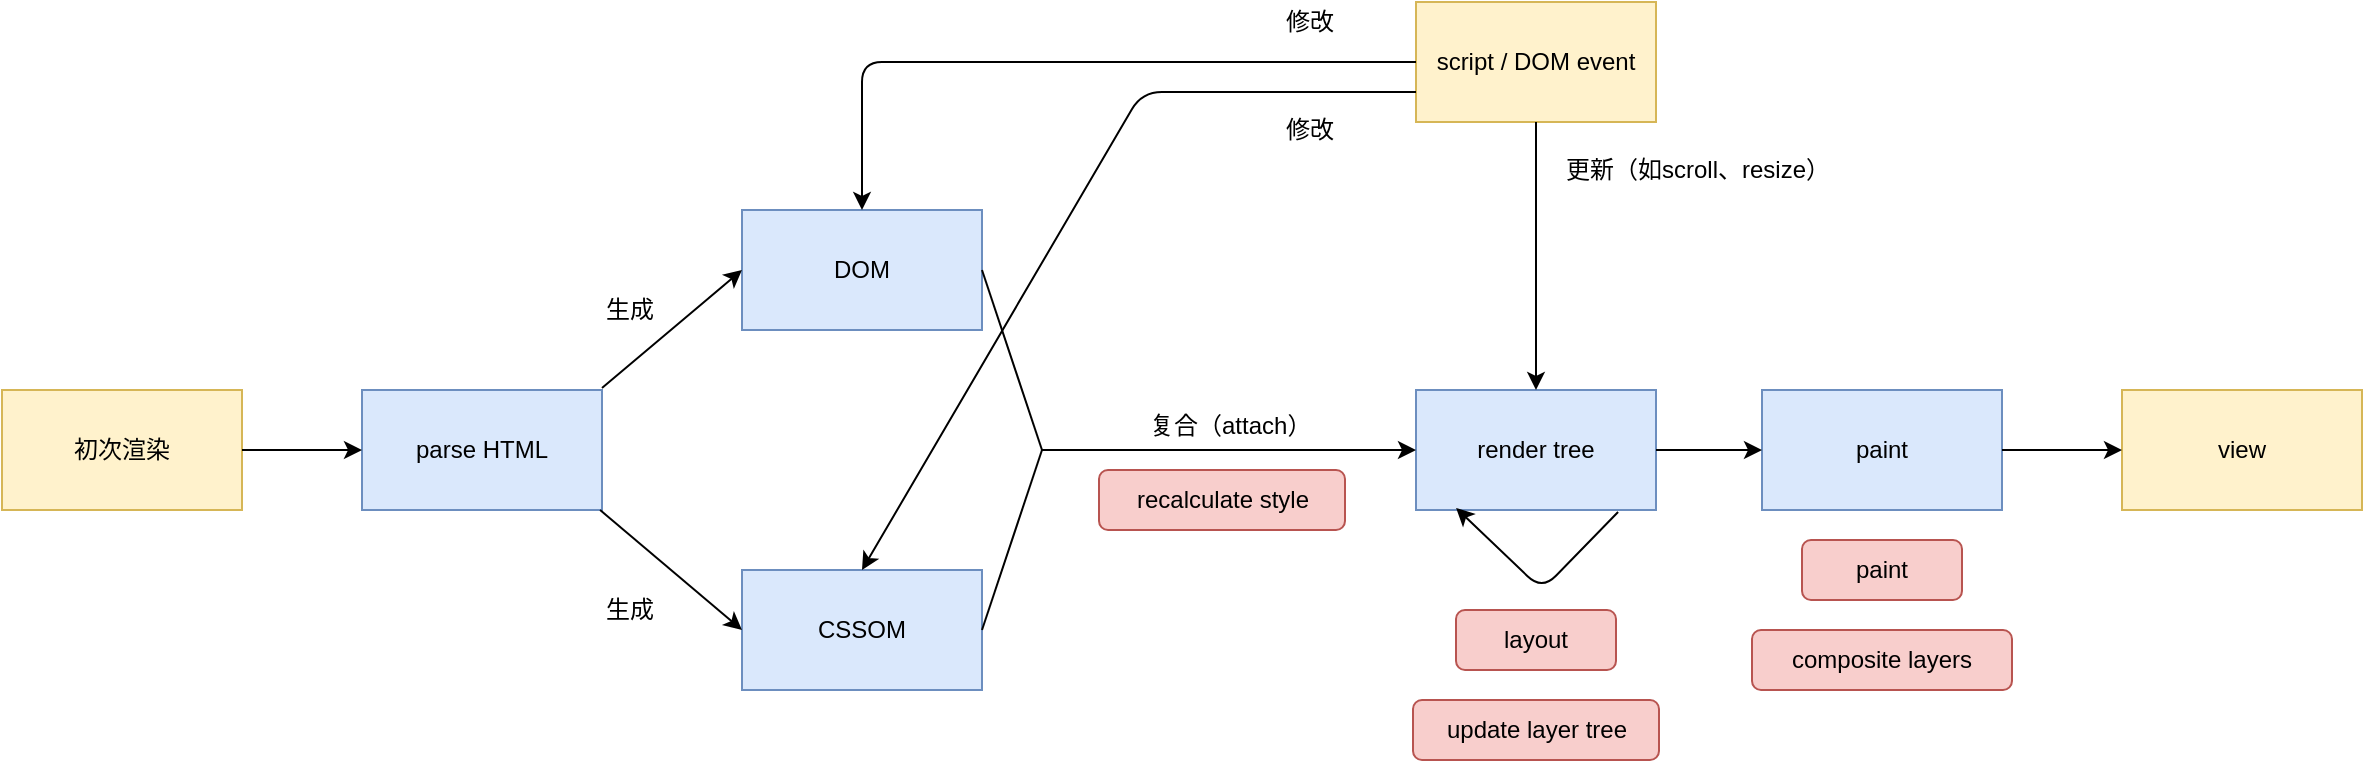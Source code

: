 <mxfile version="10.6.9" type="device"><diagram id="n-bofzP3hX_uUrOven1U" name="Page-1"><mxGraphModel dx="948" dy="563" grid="1" gridSize="10" guides="1" tooltips="1" connect="1" arrows="1" fold="1" page="1" pageScale="1" pageWidth="1654" pageHeight="2336" math="0" shadow="0"><root><mxCell id="0"/><mxCell id="1" parent="0"/><mxCell id="1QxWJMm5dBJshfEqZyxM-3" value="初次渲染" style="rounded=0;whiteSpace=wrap;html=1;fillColor=#fff2cc;strokeColor=#d6b656;" vertex="1" parent="1"><mxGeometry x="180" y="270" width="120" height="60" as="geometry"/></mxCell><mxCell id="1QxWJMm5dBJshfEqZyxM-5" value="parse HTML" style="rounded=0;whiteSpace=wrap;html=1;fillColor=#dae8fc;strokeColor=#6c8ebf;" vertex="1" parent="1"><mxGeometry x="360" y="270" width="120" height="60" as="geometry"/></mxCell><mxCell id="1QxWJMm5dBJshfEqZyxM-7" value="DOM" style="rounded=0;whiteSpace=wrap;html=1;fillColor=#dae8fc;strokeColor=#6c8ebf;" vertex="1" parent="1"><mxGeometry x="550" y="180" width="120" height="60" as="geometry"/></mxCell><mxCell id="1QxWJMm5dBJshfEqZyxM-8" value="CSSOM" style="rounded=0;whiteSpace=wrap;html=1;fillColor=#dae8fc;strokeColor=#6c8ebf;" vertex="1" parent="1"><mxGeometry x="550" y="360" width="120" height="60" as="geometry"/></mxCell><mxCell id="1QxWJMm5dBJshfEqZyxM-9" value="render tree" style="rounded=0;whiteSpace=wrap;html=1;fillColor=#dae8fc;strokeColor=#6c8ebf;" vertex="1" parent="1"><mxGeometry x="887" y="270" width="120" height="60" as="geometry"/></mxCell><mxCell id="1QxWJMm5dBJshfEqZyxM-10" value="paint" style="rounded=0;whiteSpace=wrap;html=1;fillColor=#dae8fc;strokeColor=#6c8ebf;" vertex="1" parent="1"><mxGeometry x="1060" y="270" width="120" height="60" as="geometry"/></mxCell><mxCell id="1QxWJMm5dBJshfEqZyxM-11" value="script / DOM event" style="rounded=0;whiteSpace=wrap;html=1;fillColor=#fff2cc;strokeColor=#d6b656;" vertex="1" parent="1"><mxGeometry x="887" y="76" width="120" height="60" as="geometry"/></mxCell><mxCell id="1QxWJMm5dBJshfEqZyxM-12" value="" style="endArrow=classic;html=1;entryX=0;entryY=0.5;entryDx=0;entryDy=0;exitX=1;exitY=0.5;exitDx=0;exitDy=0;" edge="1" parent="1" source="1QxWJMm5dBJshfEqZyxM-3" target="1QxWJMm5dBJshfEqZyxM-5"><mxGeometry width="50" height="50" relative="1" as="geometry"><mxPoint x="180" y="650" as="sourcePoint"/><mxPoint x="230" y="600" as="targetPoint"/></mxGeometry></mxCell><mxCell id="1QxWJMm5dBJshfEqZyxM-13" value="" style="endArrow=classic;html=1;entryX=0;entryY=0.5;entryDx=0;entryDy=0;exitX=1;exitY=-0.017;exitDx=0;exitDy=0;exitPerimeter=0;" edge="1" parent="1" source="1QxWJMm5dBJshfEqZyxM-5" target="1QxWJMm5dBJshfEqZyxM-7"><mxGeometry width="50" height="50" relative="1" as="geometry"><mxPoint x="460" y="270" as="sourcePoint"/><mxPoint x="510" y="220" as="targetPoint"/></mxGeometry></mxCell><mxCell id="1QxWJMm5dBJshfEqZyxM-14" value="" style="endArrow=classic;html=1;entryX=0;entryY=0.5;entryDx=0;entryDy=0;exitX=0.992;exitY=1;exitDx=0;exitDy=0;exitPerimeter=0;" edge="1" parent="1" source="1QxWJMm5dBJshfEqZyxM-5" target="1QxWJMm5dBJshfEqZyxM-8"><mxGeometry width="50" height="50" relative="1" as="geometry"><mxPoint x="470" y="350" as="sourcePoint"/><mxPoint x="450" y="420" as="targetPoint"/></mxGeometry></mxCell><mxCell id="1QxWJMm5dBJshfEqZyxM-15" value="" style="endArrow=none;html=1;exitX=1;exitY=0.5;exitDx=0;exitDy=0;" edge="1" parent="1" source="1QxWJMm5dBJshfEqZyxM-8"><mxGeometry width="50" height="50" relative="1" as="geometry"><mxPoint x="720" y="450" as="sourcePoint"/><mxPoint x="700" y="300" as="targetPoint"/></mxGeometry></mxCell><mxCell id="1QxWJMm5dBJshfEqZyxM-16" value="" style="endArrow=classic;html=1;entryX=0;entryY=0.5;entryDx=0;entryDy=0;" edge="1" parent="1" target="1QxWJMm5dBJshfEqZyxM-9"><mxGeometry width="50" height="50" relative="1" as="geometry"><mxPoint x="700" y="300" as="sourcePoint"/><mxPoint x="680" y="290" as="targetPoint"/></mxGeometry></mxCell><mxCell id="1QxWJMm5dBJshfEqZyxM-17" value="" style="endArrow=none;html=1;exitX=1;exitY=0.5;exitDx=0;exitDy=0;" edge="1" parent="1" source="1QxWJMm5dBJshfEqZyxM-7"><mxGeometry width="50" height="50" relative="1" as="geometry"><mxPoint x="600" y="340" as="sourcePoint"/><mxPoint x="700" y="300" as="targetPoint"/></mxGeometry></mxCell><mxCell id="1QxWJMm5dBJshfEqZyxM-18" value="" style="endArrow=classic;html=1;exitX=1;exitY=0.5;exitDx=0;exitDy=0;entryX=0;entryY=0.5;entryDx=0;entryDy=0;" edge="1" parent="1" source="1QxWJMm5dBJshfEqZyxM-9" target="1QxWJMm5dBJshfEqZyxM-10"><mxGeometry width="50" height="50" relative="1" as="geometry"><mxPoint x="900" y="440" as="sourcePoint"/><mxPoint x="950" y="390" as="targetPoint"/></mxGeometry></mxCell><mxCell id="1QxWJMm5dBJshfEqZyxM-19" value="view" style="rounded=0;whiteSpace=wrap;html=1;fillColor=#fff2cc;strokeColor=#d6b656;" vertex="1" parent="1"><mxGeometry x="1240" y="270" width="120" height="60" as="geometry"/></mxCell><mxCell id="1QxWJMm5dBJshfEqZyxM-20" value="" style="endArrow=classic;html=1;entryX=0;entryY=0.5;entryDx=0;entryDy=0;exitX=1;exitY=0.5;exitDx=0;exitDy=0;" edge="1" parent="1" source="1QxWJMm5dBJshfEqZyxM-10" target="1QxWJMm5dBJshfEqZyxM-19"><mxGeometry width="50" height="50" relative="1" as="geometry"><mxPoint x="1030" y="480" as="sourcePoint"/><mxPoint x="1080" y="430" as="targetPoint"/></mxGeometry></mxCell><mxCell id="1QxWJMm5dBJshfEqZyxM-23" value="生成" style="text;html=1;resizable=0;points=[];autosize=1;align=left;verticalAlign=top;spacingTop=-4;" vertex="1" parent="1"><mxGeometry x="480" y="220" width="40" height="20" as="geometry"/></mxCell><mxCell id="1QxWJMm5dBJshfEqZyxM-24" value="生成" style="text;html=1;resizable=0;points=[];autosize=1;align=left;verticalAlign=top;spacingTop=-4;" vertex="1" parent="1"><mxGeometry x="480" y="370" width="40" height="20" as="geometry"/></mxCell><mxCell id="1QxWJMm5dBJshfEqZyxM-26" value="" style="endArrow=classic;html=1;entryX=0.5;entryY=0;entryDx=0;entryDy=0;exitX=0;exitY=0.5;exitDx=0;exitDy=0;" edge="1" parent="1" source="1QxWJMm5dBJshfEqZyxM-11" target="1QxWJMm5dBJshfEqZyxM-7"><mxGeometry width="50" height="50" relative="1" as="geometry"><mxPoint x="560" y="100" as="sourcePoint"/><mxPoint x="610" y="50" as="targetPoint"/><Array as="points"><mxPoint x="610" y="106"/></Array></mxGeometry></mxCell><mxCell id="1QxWJMm5dBJshfEqZyxM-27" value="" style="endArrow=classic;html=1;exitX=0;exitY=0.75;exitDx=0;exitDy=0;entryX=0.5;entryY=0;entryDx=0;entryDy=0;" edge="1" parent="1" source="1QxWJMm5dBJshfEqZyxM-11" target="1QxWJMm5dBJshfEqZyxM-8"><mxGeometry width="50" height="50" relative="1" as="geometry"><mxPoint x="470" y="60" as="sourcePoint"/><mxPoint x="520" y="10" as="targetPoint"/><Array as="points"><mxPoint x="750" y="121"/></Array></mxGeometry></mxCell><mxCell id="1QxWJMm5dBJshfEqZyxM-28" value="修改" style="text;html=1;resizable=0;points=[];autosize=1;align=left;verticalAlign=top;spacingTop=-4;" vertex="1" parent="1"><mxGeometry x="820" y="76" width="40" height="20" as="geometry"/></mxCell><mxCell id="1QxWJMm5dBJshfEqZyxM-29" value="修改" style="text;html=1;resizable=0;points=[];autosize=1;align=left;verticalAlign=top;spacingTop=-4;" vertex="1" parent="1"><mxGeometry x="820" y="130" width="40" height="20" as="geometry"/></mxCell><mxCell id="1QxWJMm5dBJshfEqZyxM-30" value="" style="endArrow=classic;html=1;exitX=0.5;exitY=1;exitDx=0;exitDy=0;entryX=0.5;entryY=0;entryDx=0;entryDy=0;" edge="1" parent="1" source="1QxWJMm5dBJshfEqZyxM-11" target="1QxWJMm5dBJshfEqZyxM-9"><mxGeometry width="50" height="50" relative="1" as="geometry"><mxPoint x="960" y="170" as="sourcePoint"/><mxPoint x="1010" y="120" as="targetPoint"/></mxGeometry></mxCell><mxCell id="1QxWJMm5dBJshfEqZyxM-31" value="更新（如scroll、resize）" style="text;html=1;resizable=0;points=[];autosize=1;align=left;verticalAlign=top;spacingTop=-4;" vertex="1" parent="1"><mxGeometry x="960" y="150" width="150" height="20" as="geometry"/></mxCell><mxCell id="1QxWJMm5dBJshfEqZyxM-32" value="复合（attach）" style="text;html=1;resizable=0;points=[];autosize=1;align=left;verticalAlign=top;spacingTop=-4;" vertex="1" parent="1"><mxGeometry x="751.5" y="278" width="100" height="20" as="geometry"/></mxCell><mxCell id="1QxWJMm5dBJshfEqZyxM-33" value="&lt;span&gt;recalculate style&lt;/span&gt;" style="rounded=1;whiteSpace=wrap;html=1;fillColor=#f8cecc;strokeColor=#b85450;" vertex="1" parent="1"><mxGeometry x="728.5" y="310" width="123" height="30" as="geometry"/></mxCell><mxCell id="1QxWJMm5dBJshfEqZyxM-39" value="&lt;span&gt;update layer tree&lt;/span&gt;" style="rounded=1;whiteSpace=wrap;html=1;fillColor=#f8cecc;strokeColor=#b85450;" vertex="1" parent="1"><mxGeometry x="885.5" y="425" width="123" height="30" as="geometry"/></mxCell><mxCell id="1QxWJMm5dBJshfEqZyxM-40" value="&lt;span&gt;layout&lt;/span&gt;" style="rounded=1;whiteSpace=wrap;html=1;fillColor=#f8cecc;strokeColor=#b85450;" vertex="1" parent="1"><mxGeometry x="907" y="380" width="80" height="30" as="geometry"/></mxCell><mxCell id="1QxWJMm5dBJshfEqZyxM-41" value="&lt;span&gt;composite layers&lt;/span&gt;&lt;br&gt;" style="rounded=1;whiteSpace=wrap;html=1;fillColor=#f8cecc;strokeColor=#b85450;" vertex="1" parent="1"><mxGeometry x="1055" y="390" width="130" height="30" as="geometry"/></mxCell><mxCell id="1QxWJMm5dBJshfEqZyxM-42" value="paint" style="rounded=1;whiteSpace=wrap;html=1;fillColor=#f8cecc;strokeColor=#b85450;" vertex="1" parent="1"><mxGeometry x="1080" y="345" width="80" height="30" as="geometry"/></mxCell><mxCell id="1QxWJMm5dBJshfEqZyxM-46" value="" style="endArrow=classic;html=1;exitX=0.842;exitY=1.017;exitDx=0;exitDy=0;exitPerimeter=0;entryX=0.167;entryY=0.983;entryDx=0;entryDy=0;entryPerimeter=0;" edge="1" parent="1" source="1QxWJMm5dBJshfEqZyxM-9" target="1QxWJMm5dBJshfEqZyxM-9"><mxGeometry width="50" height="50" relative="1" as="geometry"><mxPoint x="990" y="410" as="sourcePoint"/><mxPoint x="910" y="360" as="targetPoint"/><Array as="points"><mxPoint x="950" y="370"/></Array></mxGeometry></mxCell></root></mxGraphModel></diagram></mxfile>
